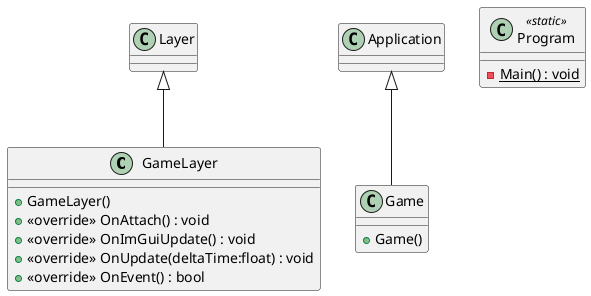 @startuml
class GameLayer {
    + GameLayer()
    + <<override>> OnAttach() : void
    + <<override>> OnImGuiUpdate() : void
    + <<override>> OnUpdate(deltaTime:float) : void
    + <<override>> OnEvent() : bool
}
class Game {
    + Game()
}
class Program <<static>> {
    - {static} Main() : void
}
Layer <|-- GameLayer
Application <|-- Game
@enduml
